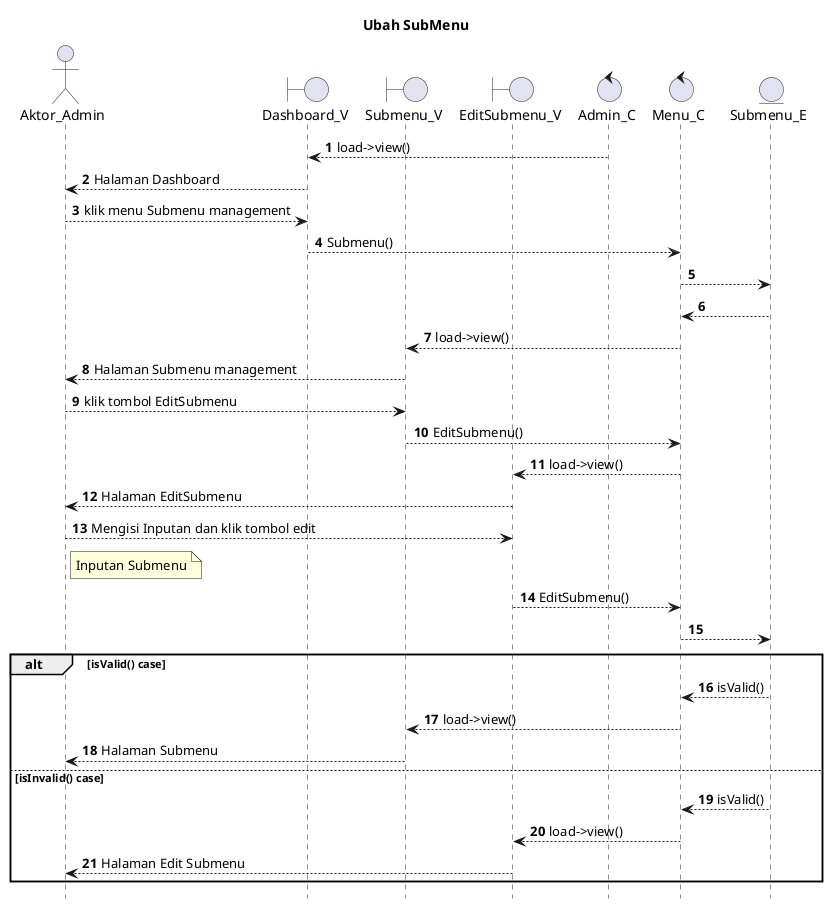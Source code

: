 @startuml

autonumber
hide footbox
title Ubah SubMenu

Actor Aktor_Admin
boundary Dashboard_V
boundary Submenu_V
boundary EditSubmenu_V
control Admin_C
control Menu_C
Entity Submenu_E

Admin_C --> Dashboard_V: load->view()
Dashboard_V --> Aktor_Admin: Halaman Dashboard
Aktor_Admin --> Dashboard_V: klik menu Submenu management
Dashboard_V --> Menu_C: Submenu()
Menu_C --> Submenu_E:
    
    Submenu_E --> Menu_C:
    Menu_C --> Submenu_V: load->view()
    Submenu_V --> Aktor_Admin: Halaman Submenu management

Aktor_Admin --> Submenu_V: klik tombol EditSubmenu
Submenu_V --> Menu_C: EditSubmenu()
Menu_C --> EditSubmenu_V: load->view()
EditSubmenu_V --> Aktor_Admin: Halaman EditSubmenu

Aktor_Admin --> EditSubmenu_V: Mengisi Inputan dan klik tombol edit
    note right of Aktor_Admin
        Inputan Submenu
            end note
EditSubmenu_V --> Menu_C: EditSubmenu()
Menu_C --> Submenu_E:

alt isValid() case
    
    Submenu_E --> Menu_C: isValid()
    Menu_C --> Submenu_V: load->view()
    Submenu_V --> Aktor_Admin: Halaman Submenu

else isInvalid() case
    
    Submenu_E --> Menu_C: isValid()
    Menu_C --> EditSubmenu_V: load->view()
    EditSubmenu_V --> Aktor_Admin: Halaman Edit Submenu

end
@enduml